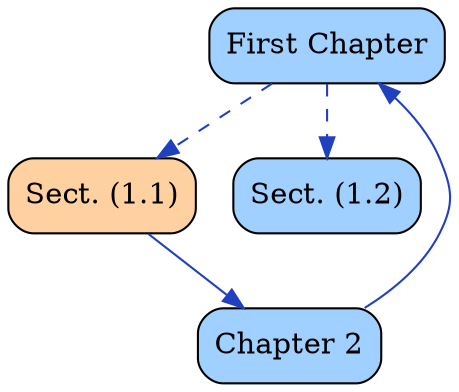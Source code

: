 digraph "MyGraph" {
	fontname=Helvetica;
	"First Chapter" [fillcolor="#A0D0FF" shape=rect style="filled, rounded" URL="#first-chapter"];
	"First Chapter" -> "Section 1.1" [color="#2040C0" style=dashed];
	"First Chapter" -> "Section 1.2" [color="#2040C0" style=dashed];
	"Section 1.1" [fillcolor="#FFD0A0" label="Sect. (1.1)" shape=rect style="filled, rounded" URL="#section-1.1"];
	"Section 1.1" -> "Second Chapter" [color="#2040C0"];
	"Section 1.2" [fillcolor="#A0D0FF" label="Sect. (1.2)" shape=rect style="filled, rounded" URL="#section-1.2"];
	"Second Chapter" [fillcolor="#A0D0FF" label="Chapter 2" shape=rect style="filled, rounded"];
	"Second Chapter" -> "First Chapter" [color="#2040C0"];
}
